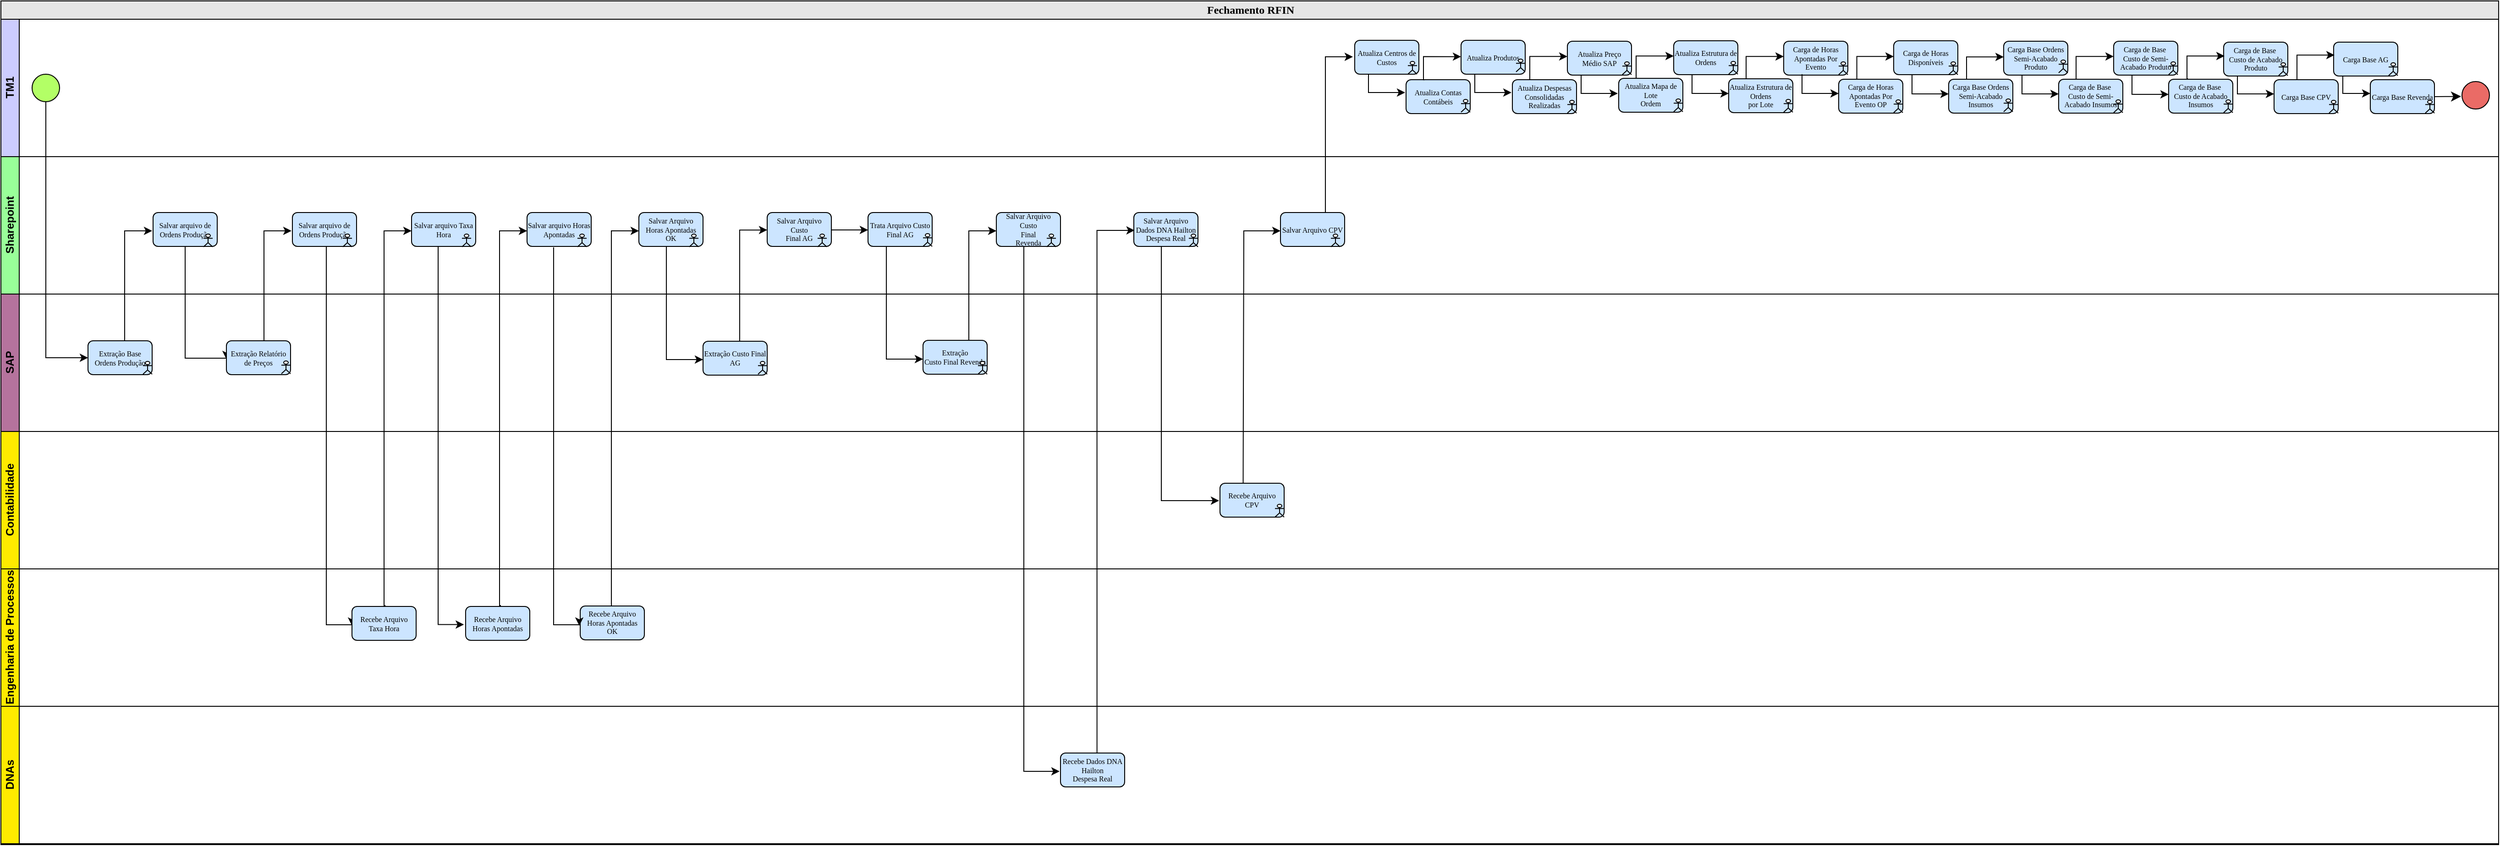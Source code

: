 <mxfile version="27.0.6">
  <diagram name="Página-1" id="B26ktfFtU5WP5JtoC-X8">
    <mxGraphModel dx="2852" dy="1990" grid="1" gridSize="10" guides="1" tooltips="1" connect="1" arrows="1" fold="1" page="0" pageScale="1" pageWidth="827" pageHeight="1169" math="0" shadow="0">
      <root>
        <mxCell id="0" />
        <mxCell id="1" parent="0" />
        <object label="&lt;font style=&quot;font-size: 12px&quot;&gt;Fechamento RFIN&lt;br&gt;&lt;/font&gt;" id="hWpidcnC6tugBeaJJdCY-1">
          <mxCell style="swimlane;html=1;childLayout=stackLayout;horizontal=1;startSize=20;horizontalStack=0;rounded=0;shadow=0;labelBackgroundColor=none;strokeWidth=1;fontFamily=Verdana;fontSize=8;align=center;fillColor=#E6E6E6;gradientColor=none;" vertex="1" parent="1">
            <mxGeometry x="185" y="-41" width="2725" height="921" as="geometry">
              <mxRectangle x="180" y="74" width="230" height="20" as="alternateBounds" />
            </mxGeometry>
          </mxCell>
        </object>
        <mxCell id="hWpidcnC6tugBeaJJdCY-2" value="TM1" style="swimlane;html=1;startSize=20;horizontal=0;fillColor=#CCCCFF;" vertex="1" parent="hWpidcnC6tugBeaJJdCY-1">
          <mxGeometry y="20" width="2725" height="150" as="geometry">
            <mxRectangle y="170" width="760" height="20" as="alternateBounds" />
          </mxGeometry>
        </mxCell>
        <mxCell id="hWpidcnC6tugBeaJJdCY-3" value="" style="ellipse;whiteSpace=wrap;html=1;rounded=0;shadow=0;labelBackgroundColor=none;strokeWidth=1;fontFamily=Verdana;fontSize=8;align=center;fillColor=#B3FF66;" vertex="1" parent="hWpidcnC6tugBeaJJdCY-2">
          <mxGeometry x="34" y="60" width="30" height="30" as="geometry" />
        </mxCell>
        <mxCell id="hWpidcnC6tugBeaJJdCY-4" value="" style="ellipse;whiteSpace=wrap;html=1;rounded=0;shadow=0;labelBackgroundColor=none;strokeWidth=1;fontFamily=Verdana;fontSize=8;align=center;fillColor=#EA6B66;" vertex="1" parent="hWpidcnC6tugBeaJJdCY-2">
          <mxGeometry x="2685" y="68" width="30" height="30" as="geometry" />
        </mxCell>
        <mxCell id="hWpidcnC6tugBeaJJdCY-41" value="" style="endArrow=classic;html=1;rounded=0;fontSize=12;startSize=8;endSize=8;curved=1;entryX=-0.032;entryY=0.542;entryDx=0;entryDy=0;entryPerimeter=0;exitX=1;exitY=0.5;exitDx=0;exitDy=0;" edge="1" parent="hWpidcnC6tugBeaJJdCY-2" target="hWpidcnC6tugBeaJJdCY-4" source="hWpidcnC6tugBeaJJdCY-233">
          <mxGeometry width="50" height="50" relative="1" as="geometry">
            <mxPoint x="3885" y="78.5" as="sourcePoint" />
            <mxPoint x="3703" y="78.4" as="targetPoint" />
          </mxGeometry>
        </mxCell>
        <mxCell id="hWpidcnC6tugBeaJJdCY-176" value="Atualiza Centros de Custos" style="rounded=1;whiteSpace=wrap;html=1;shadow=0;labelBackgroundColor=none;strokeWidth=1;fontFamily=Verdana;fontSize=8;align=center;fillColor=#CCE5FF;" vertex="1" parent="hWpidcnC6tugBeaJJdCY-2">
          <mxGeometry x="1477" y="23" width="70" height="37" as="geometry" />
        </mxCell>
        <mxCell id="hWpidcnC6tugBeaJJdCY-177" value="" style="shape=umlActor;verticalLabelPosition=bottom;verticalAlign=top;html=1;outlineConnect=0;" vertex="1" parent="hWpidcnC6tugBeaJJdCY-2">
          <mxGeometry x="1535" y="46" width="10" height="14" as="geometry" />
        </mxCell>
        <mxCell id="hWpidcnC6tugBeaJJdCY-178" style="edgeStyle=orthogonalEdgeStyle;rounded=0;orthogonalLoop=1;jettySize=auto;html=1;exitX=1;exitY=0.5;exitDx=0;exitDy=0;fontSize=10;" edge="1" parent="hWpidcnC6tugBeaJJdCY-2">
          <mxGeometry relative="1" as="geometry">
            <mxPoint x="1435" y="211.94" as="sourcePoint" />
            <mxPoint x="1475" y="41" as="targetPoint" />
            <Array as="points">
              <mxPoint x="1445" y="212" />
              <mxPoint x="1445" y="41" />
              <mxPoint x="1475" y="41" />
            </Array>
          </mxGeometry>
        </mxCell>
        <mxCell id="hWpidcnC6tugBeaJJdCY-180" value="Atualiza Contas Contábeis" style="rounded=1;whiteSpace=wrap;html=1;shadow=0;labelBackgroundColor=none;strokeWidth=1;fontFamily=Verdana;fontSize=8;align=center;fillColor=#CCE5FF;" vertex="1" parent="hWpidcnC6tugBeaJJdCY-2">
          <mxGeometry x="1533" y="66" width="70" height="37" as="geometry" />
        </mxCell>
        <mxCell id="hWpidcnC6tugBeaJJdCY-181" value="" style="shape=umlActor;verticalLabelPosition=bottom;verticalAlign=top;html=1;outlineConnect=0;" vertex="1" parent="hWpidcnC6tugBeaJJdCY-2">
          <mxGeometry x="1593" y="87.5" width="10" height="14" as="geometry" />
        </mxCell>
        <mxCell id="hWpidcnC6tugBeaJJdCY-182" style="edgeStyle=orthogonalEdgeStyle;rounded=0;orthogonalLoop=1;jettySize=auto;html=1;fontSize=10;exitX=0.25;exitY=1;exitDx=0;exitDy=0;" edge="1" parent="hWpidcnC6tugBeaJJdCY-2" source="hWpidcnC6tugBeaJJdCY-176">
          <mxGeometry relative="1" as="geometry">
            <mxPoint x="1492" y="80" as="sourcePoint" />
            <mxPoint x="1532" y="80" as="targetPoint" />
            <Array as="points">
              <mxPoint x="1492" y="60" />
              <mxPoint x="1492" y="80" />
            </Array>
          </mxGeometry>
        </mxCell>
        <mxCell id="hWpidcnC6tugBeaJJdCY-183" value="Atualiza Produtos" style="rounded=1;whiteSpace=wrap;html=1;shadow=0;labelBackgroundColor=none;strokeWidth=1;fontFamily=Verdana;fontSize=8;align=center;fillColor=#CCE5FF;" vertex="1" parent="hWpidcnC6tugBeaJJdCY-2">
          <mxGeometry x="1593" y="23" width="70" height="37" as="geometry" />
        </mxCell>
        <mxCell id="hWpidcnC6tugBeaJJdCY-184" value="" style="shape=umlActor;verticalLabelPosition=bottom;verticalAlign=top;html=1;outlineConnect=0;fixDash=0;" vertex="1" parent="hWpidcnC6tugBeaJJdCY-2">
          <mxGeometry x="1653" y="43.5" width="10" height="14" as="geometry" />
        </mxCell>
        <mxCell id="hWpidcnC6tugBeaJJdCY-186" value="Atualiza Despesas Consolidadas Realizadas" style="rounded=1;whiteSpace=wrap;html=1;shadow=0;labelBackgroundColor=none;strokeWidth=1;fontFamily=Verdana;fontSize=8;align=center;fillColor=#CCE5FF;" vertex="1" parent="hWpidcnC6tugBeaJJdCY-2">
          <mxGeometry x="1649" y="66" width="70" height="37" as="geometry" />
        </mxCell>
        <mxCell id="hWpidcnC6tugBeaJJdCY-187" value="" style="shape=umlActor;verticalLabelPosition=bottom;verticalAlign=top;html=1;outlineConnect=0;" vertex="1" parent="hWpidcnC6tugBeaJJdCY-2">
          <mxGeometry x="1709" y="88.5" width="10" height="14" as="geometry" />
        </mxCell>
        <mxCell id="hWpidcnC6tugBeaJJdCY-189" value="Atualiza Preço Médio SAP" style="rounded=1;whiteSpace=wrap;html=1;shadow=0;labelBackgroundColor=none;strokeWidth=1;fontFamily=Verdana;fontSize=8;align=center;fillColor=#CCE5FF;" vertex="1" parent="hWpidcnC6tugBeaJJdCY-2">
          <mxGeometry x="1709" y="24" width="70" height="37" as="geometry" />
        </mxCell>
        <mxCell id="hWpidcnC6tugBeaJJdCY-190" value="" style="shape=umlActor;verticalLabelPosition=bottom;verticalAlign=top;html=1;outlineConnect=0;" vertex="1" parent="hWpidcnC6tugBeaJJdCY-2">
          <mxGeometry x="1769" y="46.5" width="10" height="14" as="geometry" />
        </mxCell>
        <mxCell id="hWpidcnC6tugBeaJJdCY-192" value="Atualiza Mapa de Lote &lt;br&gt;Ordem" style="rounded=1;whiteSpace=wrap;html=1;shadow=0;labelBackgroundColor=none;strokeWidth=1;fontFamily=Verdana;fontSize=8;align=center;fillColor=#CCE5FF;" vertex="1" parent="hWpidcnC6tugBeaJJdCY-2">
          <mxGeometry x="1765" y="64.5" width="70" height="37" as="geometry" />
        </mxCell>
        <mxCell id="hWpidcnC6tugBeaJJdCY-193" value="" style="shape=umlActor;verticalLabelPosition=bottom;verticalAlign=top;html=1;outlineConnect=0;" vertex="1" parent="hWpidcnC6tugBeaJJdCY-2">
          <mxGeometry x="1825" y="87" width="10" height="14" as="geometry" />
        </mxCell>
        <mxCell id="hWpidcnC6tugBeaJJdCY-195" value="Atualiza Estrutura de Ordens" style="rounded=1;whiteSpace=wrap;html=1;shadow=0;labelBackgroundColor=none;strokeWidth=1;fontFamily=Verdana;fontSize=8;align=center;fillColor=#CCE5FF;" vertex="1" parent="hWpidcnC6tugBeaJJdCY-2">
          <mxGeometry x="1825" y="23.5" width="70" height="37" as="geometry" />
        </mxCell>
        <mxCell id="hWpidcnC6tugBeaJJdCY-196" value="" style="shape=umlActor;verticalLabelPosition=bottom;verticalAlign=top;html=1;outlineConnect=0;" vertex="1" parent="hWpidcnC6tugBeaJJdCY-2">
          <mxGeometry x="1885" y="46" width="10" height="14" as="geometry" />
        </mxCell>
        <mxCell id="hWpidcnC6tugBeaJJdCY-198" value="Atualiza Estrutura de Ordens &lt;br&gt;por Lote" style="rounded=1;whiteSpace=wrap;html=1;shadow=0;labelBackgroundColor=none;strokeWidth=1;fontFamily=Verdana;fontSize=8;align=center;fillColor=#CCE5FF;" vertex="1" parent="hWpidcnC6tugBeaJJdCY-2">
          <mxGeometry x="1885" y="65" width="70" height="37" as="geometry" />
        </mxCell>
        <mxCell id="hWpidcnC6tugBeaJJdCY-199" value="" style="shape=umlActor;verticalLabelPosition=bottom;verticalAlign=top;html=1;outlineConnect=0;" vertex="1" parent="hWpidcnC6tugBeaJJdCY-2">
          <mxGeometry x="1945" y="87.5" width="10" height="14" as="geometry" />
        </mxCell>
        <mxCell id="hWpidcnC6tugBeaJJdCY-201" value="Carga de Horas Apontadas Por Evento" style="rounded=1;whiteSpace=wrap;html=1;shadow=0;labelBackgroundColor=none;strokeWidth=1;fontFamily=Verdana;fontSize=8;align=center;fillColor=#CCE5FF;" vertex="1" parent="hWpidcnC6tugBeaJJdCY-2">
          <mxGeometry x="1945" y="24" width="70" height="37" as="geometry" />
        </mxCell>
        <mxCell id="hWpidcnC6tugBeaJJdCY-202" value="" style="shape=umlActor;verticalLabelPosition=bottom;verticalAlign=top;html=1;outlineConnect=0;" vertex="1" parent="hWpidcnC6tugBeaJJdCY-2">
          <mxGeometry x="2005" y="46.5" width="10" height="14" as="geometry" />
        </mxCell>
        <mxCell id="hWpidcnC6tugBeaJJdCY-204" value="Carga de Horas Apontadas Por Evento OP" style="rounded=1;whiteSpace=wrap;html=1;shadow=0;labelBackgroundColor=none;strokeWidth=1;fontFamily=Verdana;fontSize=8;align=center;fillColor=#CCE5FF;" vertex="1" parent="hWpidcnC6tugBeaJJdCY-2">
          <mxGeometry x="2005" y="65.5" width="70" height="37" as="geometry" />
        </mxCell>
        <mxCell id="hWpidcnC6tugBeaJJdCY-205" value="" style="shape=umlActor;verticalLabelPosition=bottom;verticalAlign=top;html=1;outlineConnect=0;" vertex="1" parent="hWpidcnC6tugBeaJJdCY-2">
          <mxGeometry x="2065" y="88" width="10" height="14" as="geometry" />
        </mxCell>
        <mxCell id="hWpidcnC6tugBeaJJdCY-214" value="Carga de Horas Disponíveis" style="rounded=1;whiteSpace=wrap;html=1;shadow=0;labelBackgroundColor=none;strokeWidth=1;fontFamily=Verdana;fontSize=8;align=center;fillColor=#CCE5FF;" vertex="1" parent="hWpidcnC6tugBeaJJdCY-2">
          <mxGeometry x="2065" y="23.5" width="70" height="37" as="geometry" />
        </mxCell>
        <mxCell id="hWpidcnC6tugBeaJJdCY-215" value="" style="shape=umlActor;verticalLabelPosition=bottom;verticalAlign=top;html=1;outlineConnect=0;" vertex="1" parent="hWpidcnC6tugBeaJJdCY-2">
          <mxGeometry x="2125" y="46.5" width="10" height="14" as="geometry" />
        </mxCell>
        <mxCell id="hWpidcnC6tugBeaJJdCY-216" value="Carga Base Ordens Semi-Acabado Insumos" style="rounded=1;whiteSpace=wrap;html=1;shadow=0;labelBackgroundColor=none;strokeWidth=1;fontFamily=Verdana;fontSize=8;align=center;fillColor=#CCE5FF;" vertex="1" parent="hWpidcnC6tugBeaJJdCY-2">
          <mxGeometry x="2125" y="65.5" width="70" height="37" as="geometry" />
        </mxCell>
        <mxCell id="hWpidcnC6tugBeaJJdCY-217" value="" style="shape=umlActor;verticalLabelPosition=bottom;verticalAlign=top;html=1;outlineConnect=0;" vertex="1" parent="hWpidcnC6tugBeaJJdCY-2">
          <mxGeometry x="2185" y="87" width="10" height="14" as="geometry" />
        </mxCell>
        <mxCell id="hWpidcnC6tugBeaJJdCY-219" value="Carga Base Ordens Semi-Acabado Produto" style="rounded=1;whiteSpace=wrap;html=1;shadow=0;labelBackgroundColor=none;strokeWidth=1;fontFamily=Verdana;fontSize=8;align=center;fillColor=#CCE5FF;" vertex="1" parent="hWpidcnC6tugBeaJJdCY-2">
          <mxGeometry x="2185" y="24" width="70" height="37" as="geometry" />
        </mxCell>
        <mxCell id="hWpidcnC6tugBeaJJdCY-220" value="" style="shape=umlActor;verticalLabelPosition=bottom;verticalAlign=top;html=1;outlineConnect=0;fixDash=0;" vertex="1" parent="hWpidcnC6tugBeaJJdCY-2">
          <mxGeometry x="2245" y="44.5" width="10" height="14" as="geometry" />
        </mxCell>
        <mxCell id="hWpidcnC6tugBeaJJdCY-221" value="Carga de Base&amp;nbsp; Custo de Semi-Acabado Insumos" style="rounded=1;whiteSpace=wrap;html=1;shadow=0;labelBackgroundColor=none;strokeWidth=1;fontFamily=Verdana;fontSize=8;align=center;fillColor=#CCE5FF;" vertex="1" parent="hWpidcnC6tugBeaJJdCY-2">
          <mxGeometry x="2245" y="65.5" width="70" height="37" as="geometry" />
        </mxCell>
        <mxCell id="hWpidcnC6tugBeaJJdCY-222" value="" style="shape=umlActor;verticalLabelPosition=bottom;verticalAlign=top;html=1;outlineConnect=0;" vertex="1" parent="hWpidcnC6tugBeaJJdCY-2">
          <mxGeometry x="2305" y="88" width="10" height="14" as="geometry" />
        </mxCell>
        <mxCell id="hWpidcnC6tugBeaJJdCY-223" value="Carga de Base&amp;nbsp; Custo de Semi-Acabado Produto" style="rounded=1;whiteSpace=wrap;html=1;shadow=0;labelBackgroundColor=none;strokeWidth=1;fontFamily=Verdana;fontSize=8;align=center;fillColor=#CCE5FF;" vertex="1" parent="hWpidcnC6tugBeaJJdCY-2">
          <mxGeometry x="2305" y="24" width="70" height="37" as="geometry" />
        </mxCell>
        <mxCell id="hWpidcnC6tugBeaJJdCY-224" value="" style="shape=umlActor;verticalLabelPosition=bottom;verticalAlign=top;html=1;outlineConnect=0;" vertex="1" parent="hWpidcnC6tugBeaJJdCY-2">
          <mxGeometry x="2365" y="46.5" width="10" height="14" as="geometry" />
        </mxCell>
        <mxCell id="hWpidcnC6tugBeaJJdCY-225" value="Carga de Base&amp;nbsp; Custo de Acabado Insumos" style="rounded=1;whiteSpace=wrap;html=1;shadow=0;labelBackgroundColor=none;strokeWidth=1;fontFamily=Verdana;fontSize=8;align=center;fillColor=#CCE5FF;" vertex="1" parent="hWpidcnC6tugBeaJJdCY-2">
          <mxGeometry x="2365" y="65.5" width="70" height="37" as="geometry" />
        </mxCell>
        <mxCell id="hWpidcnC6tugBeaJJdCY-226" value="" style="shape=umlActor;verticalLabelPosition=bottom;verticalAlign=top;html=1;outlineConnect=0;" vertex="1" parent="hWpidcnC6tugBeaJJdCY-2">
          <mxGeometry x="2425" y="88" width="10" height="14" as="geometry" />
        </mxCell>
        <mxCell id="hWpidcnC6tugBeaJJdCY-227" value="Carga de Base&amp;nbsp; Custo de Acabado Produto" style="rounded=1;whiteSpace=wrap;html=1;shadow=0;labelBackgroundColor=none;strokeWidth=1;fontFamily=Verdana;fontSize=8;align=center;fillColor=#CCE5FF;" vertex="1" parent="hWpidcnC6tugBeaJJdCY-2">
          <mxGeometry x="2425" y="25" width="70" height="37" as="geometry" />
        </mxCell>
        <mxCell id="hWpidcnC6tugBeaJJdCY-228" value="" style="shape=umlActor;verticalLabelPosition=bottom;verticalAlign=top;html=1;outlineConnect=0;" vertex="1" parent="hWpidcnC6tugBeaJJdCY-2">
          <mxGeometry x="2485" y="47.5" width="10" height="14" as="geometry" />
        </mxCell>
        <mxCell id="hWpidcnC6tugBeaJJdCY-231" value="Carga Base AG" style="rounded=1;whiteSpace=wrap;html=1;shadow=0;labelBackgroundColor=none;strokeWidth=1;fontFamily=Verdana;fontSize=8;align=center;fillColor=#CCE5FF;" vertex="1" parent="hWpidcnC6tugBeaJJdCY-2">
          <mxGeometry x="2545" y="25" width="70" height="37" as="geometry" />
        </mxCell>
        <mxCell id="hWpidcnC6tugBeaJJdCY-232" value="" style="shape=umlActor;verticalLabelPosition=bottom;verticalAlign=top;html=1;outlineConnect=0;" vertex="1" parent="hWpidcnC6tugBeaJJdCY-2">
          <mxGeometry x="2605" y="47.5" width="10" height="14" as="geometry" />
        </mxCell>
        <mxCell id="hWpidcnC6tugBeaJJdCY-233" value="Carga Base Revenda" style="rounded=1;whiteSpace=wrap;html=1;shadow=0;labelBackgroundColor=none;strokeWidth=1;fontFamily=Verdana;fontSize=8;align=center;fillColor=#CCE5FF;" vertex="1" parent="hWpidcnC6tugBeaJJdCY-2">
          <mxGeometry x="2585" y="66" width="70" height="37" as="geometry" />
        </mxCell>
        <mxCell id="hWpidcnC6tugBeaJJdCY-234" value="" style="shape=umlActor;verticalLabelPosition=bottom;verticalAlign=top;html=1;outlineConnect=0;" vertex="1" parent="hWpidcnC6tugBeaJJdCY-2">
          <mxGeometry x="2645" y="88.5" width="10" height="14" as="geometry" />
        </mxCell>
        <mxCell id="hWpidcnC6tugBeaJJdCY-206" style="edgeStyle=orthogonalEdgeStyle;rounded=0;orthogonalLoop=1;jettySize=auto;html=1;fontSize=10;exitX=0.288;exitY=0.003;exitDx=0;exitDy=0;exitPerimeter=0;" edge="1" parent="hWpidcnC6tugBeaJJdCY-2" source="hWpidcnC6tugBeaJJdCY-180">
          <mxGeometry relative="1" as="geometry">
            <mxPoint x="1552.4" y="67.188" as="sourcePoint" />
            <mxPoint x="1593" y="40.82" as="targetPoint" />
            <Array as="points">
              <mxPoint x="1552" y="66" />
              <mxPoint x="1552" y="41" />
            </Array>
          </mxGeometry>
        </mxCell>
        <mxCell id="hWpidcnC6tugBeaJJdCY-262" style="edgeStyle=orthogonalEdgeStyle;rounded=0;orthogonalLoop=1;jettySize=auto;html=1;fontSize=10;exitX=0.25;exitY=1;exitDx=0;exitDy=0;" edge="1" parent="hWpidcnC6tugBeaJJdCY-2">
          <mxGeometry relative="1" as="geometry">
            <mxPoint x="1611" y="60" as="sourcePoint" />
            <mxPoint x="1648" y="80" as="targetPoint" />
            <Array as="points">
              <mxPoint x="1608" y="60" />
              <mxPoint x="1608" y="80" />
            </Array>
          </mxGeometry>
        </mxCell>
        <mxCell id="hWpidcnC6tugBeaJJdCY-263" style="edgeStyle=orthogonalEdgeStyle;rounded=0;orthogonalLoop=1;jettySize=auto;html=1;fontSize=10;exitX=0.25;exitY=0;exitDx=0;exitDy=0;" edge="1" parent="hWpidcnC6tugBeaJJdCY-2" source="hWpidcnC6tugBeaJJdCY-186">
          <mxGeometry relative="1" as="geometry">
            <mxPoint x="1668.4" y="66.998" as="sourcePoint" />
            <mxPoint x="1709" y="40.63" as="targetPoint" />
            <Array as="points">
              <mxPoint x="1668" y="66" />
              <mxPoint x="1668" y="41" />
            </Array>
          </mxGeometry>
        </mxCell>
        <mxCell id="hWpidcnC6tugBeaJJdCY-264" style="edgeStyle=orthogonalEdgeStyle;rounded=0;orthogonalLoop=1;jettySize=auto;html=1;fontSize=10;exitX=0.25;exitY=1;exitDx=0;exitDy=0;" edge="1" parent="hWpidcnC6tugBeaJJdCY-2">
          <mxGeometry relative="1" as="geometry">
            <mxPoint x="1727" y="61" as="sourcePoint" />
            <mxPoint x="1764" y="81" as="targetPoint" />
            <Array as="points">
              <mxPoint x="1724" y="61" />
              <mxPoint x="1724" y="81" />
            </Array>
          </mxGeometry>
        </mxCell>
        <mxCell id="hWpidcnC6tugBeaJJdCY-265" style="edgeStyle=orthogonalEdgeStyle;rounded=0;orthogonalLoop=1;jettySize=auto;html=1;fontSize=10;" edge="1" parent="hWpidcnC6tugBeaJJdCY-2" source="hWpidcnC6tugBeaJJdCY-192">
          <mxGeometry relative="1" as="geometry">
            <mxPoint x="1784" y="61" as="sourcePoint" />
            <mxPoint x="1825" y="40.13" as="targetPoint" />
            <Array as="points">
              <mxPoint x="1784" y="40" />
            </Array>
          </mxGeometry>
        </mxCell>
        <mxCell id="hWpidcnC6tugBeaJJdCY-266" style="edgeStyle=orthogonalEdgeStyle;rounded=0;orthogonalLoop=1;jettySize=auto;html=1;fontSize=10;" edge="1" parent="hWpidcnC6tugBeaJJdCY-2" source="hWpidcnC6tugBeaJJdCY-195">
          <mxGeometry relative="1" as="geometry">
            <mxPoint x="1848" y="61" as="sourcePoint" />
            <mxPoint x="1885" y="81" as="targetPoint" />
            <Array as="points">
              <mxPoint x="1845" y="81" />
            </Array>
          </mxGeometry>
        </mxCell>
        <mxCell id="hWpidcnC6tugBeaJJdCY-267" style="edgeStyle=orthogonalEdgeStyle;rounded=0;orthogonalLoop=1;jettySize=auto;html=1;fontSize=10;" edge="1" parent="hWpidcnC6tugBeaJJdCY-2" source="hWpidcnC6tugBeaJJdCY-198">
          <mxGeometry relative="1" as="geometry">
            <mxPoint x="1904.4" y="66.998" as="sourcePoint" />
            <mxPoint x="1945" y="40.63" as="targetPoint" />
            <Array as="points">
              <mxPoint x="1904" y="41" />
            </Array>
          </mxGeometry>
        </mxCell>
        <mxCell id="hWpidcnC6tugBeaJJdCY-268" style="edgeStyle=orthogonalEdgeStyle;rounded=0;orthogonalLoop=1;jettySize=auto;html=1;fontSize=10;" edge="1" parent="hWpidcnC6tugBeaJJdCY-2">
          <mxGeometry relative="1" as="geometry">
            <mxPoint x="1965" y="60" as="sourcePoint" />
            <mxPoint x="2005" y="81" as="targetPoint" />
            <Array as="points">
              <mxPoint x="1965" y="81" />
            </Array>
          </mxGeometry>
        </mxCell>
        <mxCell id="hWpidcnC6tugBeaJJdCY-269" style="edgeStyle=orthogonalEdgeStyle;rounded=0;orthogonalLoop=1;jettySize=auto;html=1;fontSize=10;exitX=0.283;exitY=-0.006;exitDx=0;exitDy=0;exitPerimeter=0;" edge="1" parent="hWpidcnC6tugBeaJJdCY-2" source="hWpidcnC6tugBeaJJdCY-204">
          <mxGeometry relative="1" as="geometry">
            <mxPoint x="2024.4" y="66.998" as="sourcePoint" />
            <mxPoint x="2065" y="40.63" as="targetPoint" />
            <Array as="points">
              <mxPoint x="2025" y="41" />
            </Array>
          </mxGeometry>
        </mxCell>
        <mxCell id="hWpidcnC6tugBeaJJdCY-270" style="edgeStyle=orthogonalEdgeStyle;rounded=0;orthogonalLoop=1;jettySize=auto;html=1;fontSize=10;" edge="1" parent="hWpidcnC6tugBeaJJdCY-2">
          <mxGeometry relative="1" as="geometry">
            <mxPoint x="2085" y="60.5" as="sourcePoint" />
            <mxPoint x="2125" y="81.5" as="targetPoint" />
            <Array as="points">
              <mxPoint x="2085" y="81.5" />
            </Array>
          </mxGeometry>
        </mxCell>
        <mxCell id="hWpidcnC6tugBeaJJdCY-271" style="edgeStyle=orthogonalEdgeStyle;rounded=0;orthogonalLoop=1;jettySize=auto;html=1;fontSize=10;exitX=0.279;exitY=0.002;exitDx=0;exitDy=0;exitPerimeter=0;" edge="1" parent="hWpidcnC6tugBeaJJdCY-2" source="hWpidcnC6tugBeaJJdCY-216">
          <mxGeometry relative="1" as="geometry">
            <mxPoint x="2144.4" y="67.498" as="sourcePoint" />
            <mxPoint x="2185" y="41.13" as="targetPoint" />
            <Array as="points">
              <mxPoint x="2144" y="41" />
            </Array>
          </mxGeometry>
        </mxCell>
        <mxCell id="hWpidcnC6tugBeaJJdCY-272" style="edgeStyle=orthogonalEdgeStyle;rounded=0;orthogonalLoop=1;jettySize=auto;html=1;fontSize=10;" edge="1" parent="hWpidcnC6tugBeaJJdCY-2">
          <mxGeometry relative="1" as="geometry">
            <mxPoint x="2205" y="60.5" as="sourcePoint" />
            <mxPoint x="2245" y="81.5" as="targetPoint" />
            <Array as="points">
              <mxPoint x="2205" y="81.5" />
            </Array>
          </mxGeometry>
        </mxCell>
        <mxCell id="hWpidcnC6tugBeaJJdCY-273" style="edgeStyle=orthogonalEdgeStyle;rounded=0;orthogonalLoop=1;jettySize=auto;html=1;fontSize=10;exitX=0.279;exitY=0.002;exitDx=0;exitDy=0;exitPerimeter=0;" edge="1" parent="hWpidcnC6tugBeaJJdCY-2">
          <mxGeometry relative="1" as="geometry">
            <mxPoint x="2265" y="65.45" as="sourcePoint" />
            <mxPoint x="2305" y="40.58" as="targetPoint" />
            <Array as="points">
              <mxPoint x="2264" y="40.45" />
            </Array>
          </mxGeometry>
        </mxCell>
        <mxCell id="hWpidcnC6tugBeaJJdCY-274" style="edgeStyle=orthogonalEdgeStyle;rounded=0;orthogonalLoop=1;jettySize=auto;html=1;fontSize=10;" edge="1" parent="hWpidcnC6tugBeaJJdCY-2">
          <mxGeometry relative="1" as="geometry">
            <mxPoint x="2325" y="61" as="sourcePoint" />
            <mxPoint x="2365" y="82" as="targetPoint" />
            <Array as="points">
              <mxPoint x="2325" y="82" />
            </Array>
          </mxGeometry>
        </mxCell>
        <mxCell id="hWpidcnC6tugBeaJJdCY-275" style="edgeStyle=orthogonalEdgeStyle;rounded=0;orthogonalLoop=1;jettySize=auto;html=1;fontSize=10;exitX=0.279;exitY=0.002;exitDx=0;exitDy=0;exitPerimeter=0;" edge="1" parent="hWpidcnC6tugBeaJJdCY-2">
          <mxGeometry relative="1" as="geometry">
            <mxPoint x="2386" y="65" as="sourcePoint" />
            <mxPoint x="2426" y="40.13" as="targetPoint" />
            <Array as="points">
              <mxPoint x="2385" y="40" />
            </Array>
          </mxGeometry>
        </mxCell>
        <mxCell id="hWpidcnC6tugBeaJJdCY-276" style="edgeStyle=orthogonalEdgeStyle;rounded=0;orthogonalLoop=1;jettySize=auto;html=1;fontSize=10;" edge="1" parent="hWpidcnC6tugBeaJJdCY-2" source="hWpidcnC6tugBeaJJdCY-227">
          <mxGeometry relative="1" as="geometry">
            <mxPoint x="2440" y="60.5" as="sourcePoint" />
            <mxPoint x="2480" y="81.5" as="targetPoint" />
            <Array as="points">
              <mxPoint x="2440" y="82" />
            </Array>
          </mxGeometry>
        </mxCell>
        <mxCell id="hWpidcnC6tugBeaJJdCY-277" style="edgeStyle=orthogonalEdgeStyle;rounded=0;orthogonalLoop=1;jettySize=auto;html=1;fontSize=10;exitX=0.357;exitY=0.071;exitDx=0;exitDy=0;exitPerimeter=0;" edge="1" parent="hWpidcnC6tugBeaJJdCY-2" source="hWpidcnC6tugBeaJJdCY-229">
          <mxGeometry relative="1" as="geometry">
            <mxPoint x="2506" y="63.95" as="sourcePoint" />
            <mxPoint x="2546" y="39.08" as="targetPoint" />
            <Array as="points">
              <mxPoint x="2505" y="39" />
            </Array>
          </mxGeometry>
        </mxCell>
        <mxCell id="hWpidcnC6tugBeaJJdCY-278" style="edgeStyle=orthogonalEdgeStyle;rounded=0;orthogonalLoop=1;jettySize=auto;html=1;fontSize=10;" edge="1" parent="hWpidcnC6tugBeaJJdCY-2">
          <mxGeometry relative="1" as="geometry">
            <mxPoint x="2555" y="61.5" as="sourcePoint" />
            <mxPoint x="2585" y="81" as="targetPoint" />
            <Array as="points">
              <mxPoint x="2555" y="81" />
            </Array>
          </mxGeometry>
        </mxCell>
        <mxCell id="hWpidcnC6tugBeaJJdCY-229" value="Carga Base CPV" style="rounded=1;whiteSpace=wrap;html=1;shadow=0;labelBackgroundColor=none;strokeWidth=1;fontFamily=Verdana;fontSize=8;align=center;fillColor=#CCE5FF;" vertex="1" parent="hWpidcnC6tugBeaJJdCY-2">
          <mxGeometry x="2480" y="66" width="70" height="37" as="geometry" />
        </mxCell>
        <mxCell id="hWpidcnC6tugBeaJJdCY-230" value="" style="shape=umlActor;verticalLabelPosition=bottom;verticalAlign=top;html=1;outlineConnect=0;" vertex="1" parent="hWpidcnC6tugBeaJJdCY-2">
          <mxGeometry x="2540" y="88.5" width="10" height="14" as="geometry" />
        </mxCell>
        <mxCell id="hWpidcnC6tugBeaJJdCY-42" value="Sharepoi&lt;span style=&quot;background-color: transparent; color: light-dark(rgb(0, 0, 0), rgb(255, 255, 255));&quot;&gt;nt&lt;/span&gt;" style="swimlane;html=1;startSize=20;horizontal=0;fillColor=#99FF99;" vertex="1" parent="hWpidcnC6tugBeaJJdCY-1">
          <mxGeometry y="170" width="2725" height="150" as="geometry">
            <mxRectangle y="320" width="760" height="20" as="alternateBounds" />
          </mxGeometry>
        </mxCell>
        <mxCell id="hWpidcnC6tugBeaJJdCY-105" value="Salvar arquivo de Ordens Produção" style="rounded=1;whiteSpace=wrap;html=1;shadow=0;labelBackgroundColor=none;strokeWidth=1;fontFamily=Verdana;fontSize=8;align=center;fillColor=#CCE5FF;" vertex="1" parent="hWpidcnC6tugBeaJJdCY-42">
          <mxGeometry x="318" y="61" width="70" height="37" as="geometry" />
        </mxCell>
        <mxCell id="hWpidcnC6tugBeaJJdCY-106" value="" style="shape=umlActor;verticalLabelPosition=bottom;verticalAlign=top;html=1;outlineConnect=0;" vertex="1" parent="hWpidcnC6tugBeaJJdCY-42">
          <mxGeometry x="373" y="84.5" width="10" height="14" as="geometry" />
        </mxCell>
        <mxCell id="hWpidcnC6tugBeaJJdCY-111" value="Salvar arquivo Taxa Hora" style="rounded=1;whiteSpace=wrap;html=1;shadow=0;labelBackgroundColor=none;strokeWidth=1;fontFamily=Verdana;fontSize=8;align=center;fillColor=#CCE5FF;" vertex="1" parent="hWpidcnC6tugBeaJJdCY-42">
          <mxGeometry x="448" y="61" width="70" height="37" as="geometry" />
        </mxCell>
        <mxCell id="hWpidcnC6tugBeaJJdCY-112" value="" style="shape=umlActor;verticalLabelPosition=bottom;verticalAlign=top;html=1;outlineConnect=0;" vertex="1" parent="hWpidcnC6tugBeaJJdCY-42">
          <mxGeometry x="503" y="84.5" width="10" height="14" as="geometry" />
        </mxCell>
        <mxCell id="hWpidcnC6tugBeaJJdCY-114" style="edgeStyle=orthogonalEdgeStyle;rounded=0;orthogonalLoop=1;jettySize=auto;html=1;exitX=0.5;exitY=1;exitDx=0;exitDy=0;fontSize=10;entryX=-0.027;entryY=0.535;entryDx=0;entryDy=0;entryPerimeter=0;" edge="1" parent="hWpidcnC6tugBeaJJdCY-42" target="hWpidcnC6tugBeaJJdCY-115">
          <mxGeometry relative="1" as="geometry">
            <mxPoint x="477" y="98" as="sourcePoint" />
            <mxPoint x="507" y="510" as="targetPoint" />
            <Array as="points">
              <mxPoint x="477" y="510" />
            </Array>
          </mxGeometry>
        </mxCell>
        <mxCell id="hWpidcnC6tugBeaJJdCY-118" value="Salvar arquivo Horas Apontadas" style="rounded=1;whiteSpace=wrap;html=1;shadow=0;labelBackgroundColor=none;strokeWidth=1;fontFamily=Verdana;fontSize=8;align=center;fillColor=#CCE5FF;" vertex="1" parent="hWpidcnC6tugBeaJJdCY-42">
          <mxGeometry x="574" y="61" width="70" height="37" as="geometry" />
        </mxCell>
        <mxCell id="hWpidcnC6tugBeaJJdCY-119" value="" style="shape=umlActor;verticalLabelPosition=bottom;verticalAlign=top;html=1;outlineConnect=0;" vertex="1" parent="hWpidcnC6tugBeaJJdCY-42">
          <mxGeometry x="629" y="84.5" width="10" height="14" as="geometry" />
        </mxCell>
        <mxCell id="hWpidcnC6tugBeaJJdCY-131" value="Salvar Arquivo Horas Apontadas&lt;br&gt;OK" style="rounded=1;whiteSpace=wrap;html=1;shadow=0;labelBackgroundColor=none;strokeWidth=1;fontFamily=Verdana;fontSize=8;align=center;fillColor=#CCE5FF;" vertex="1" parent="hWpidcnC6tugBeaJJdCY-42">
          <mxGeometry x="696" y="61" width="70" height="37" as="geometry" />
        </mxCell>
        <mxCell id="hWpidcnC6tugBeaJJdCY-132" value="" style="shape=umlActor;verticalLabelPosition=bottom;verticalAlign=top;html=1;outlineConnect=0;" vertex="1" parent="hWpidcnC6tugBeaJJdCY-42">
          <mxGeometry x="751" y="84.5" width="10" height="14" as="geometry" />
        </mxCell>
        <mxCell id="hWpidcnC6tugBeaJJdCY-139" value="Salvar Arquivo Custo &lt;br&gt;Final AG" style="rounded=1;whiteSpace=wrap;html=1;shadow=0;labelBackgroundColor=none;strokeWidth=1;fontFamily=Verdana;fontSize=8;align=center;fillColor=#CCE5FF;" vertex="1" parent="hWpidcnC6tugBeaJJdCY-42">
          <mxGeometry x="836" y="61" width="70" height="37" as="geometry" />
        </mxCell>
        <mxCell id="hWpidcnC6tugBeaJJdCY-140" value="" style="shape=umlActor;verticalLabelPosition=bottom;verticalAlign=top;html=1;outlineConnect=0;" vertex="1" parent="hWpidcnC6tugBeaJJdCY-42">
          <mxGeometry x="891" y="84.5" width="10" height="14" as="geometry" />
        </mxCell>
        <mxCell id="hWpidcnC6tugBeaJJdCY-146" value="Trata Arquivo Custo &lt;br&gt;Final AG" style="rounded=1;whiteSpace=wrap;html=1;shadow=0;labelBackgroundColor=none;strokeWidth=1;fontFamily=Verdana;fontSize=8;align=center;fillColor=#CCE5FF;" vertex="1" parent="hWpidcnC6tugBeaJJdCY-42">
          <mxGeometry x="946" y="61" width="70" height="37" as="geometry" />
        </mxCell>
        <mxCell id="hWpidcnC6tugBeaJJdCY-147" value="" style="shape=umlActor;verticalLabelPosition=bottom;verticalAlign=top;html=1;outlineConnect=0;" vertex="1" parent="hWpidcnC6tugBeaJJdCY-42">
          <mxGeometry x="1006" y="84" width="10" height="14" as="geometry" />
        </mxCell>
        <mxCell id="hWpidcnC6tugBeaJJdCY-153" value="Salvar Arquivo Custo &lt;br&gt;Final &lt;br&gt;Revenda" style="rounded=1;whiteSpace=wrap;html=1;shadow=0;labelBackgroundColor=none;strokeWidth=1;fontFamily=Verdana;fontSize=8;align=center;fillColor=#CCE5FF;" vertex="1" parent="hWpidcnC6tugBeaJJdCY-42">
          <mxGeometry x="1086" y="61" width="70" height="37" as="geometry" />
        </mxCell>
        <mxCell id="hWpidcnC6tugBeaJJdCY-154" value="" style="shape=umlActor;verticalLabelPosition=bottom;verticalAlign=top;html=1;outlineConnect=0;" vertex="1" parent="hWpidcnC6tugBeaJJdCY-42">
          <mxGeometry x="1141" y="84.5" width="10" height="14" as="geometry" />
        </mxCell>
        <mxCell id="hWpidcnC6tugBeaJJdCY-161" value="Salvar Arquivo Dados DNA Hailton&lt;br&gt;Despesa Real" style="rounded=1;whiteSpace=wrap;html=1;shadow=0;labelBackgroundColor=none;strokeWidth=1;fontFamily=Verdana;fontSize=8;align=center;fillColor=#CCE5FF;" vertex="1" parent="hWpidcnC6tugBeaJJdCY-42">
          <mxGeometry x="1236" y="61" width="70" height="37" as="geometry" />
        </mxCell>
        <mxCell id="hWpidcnC6tugBeaJJdCY-162" value="" style="shape=umlActor;verticalLabelPosition=bottom;verticalAlign=top;html=1;outlineConnect=0;" vertex="1" parent="hWpidcnC6tugBeaJJdCY-42">
          <mxGeometry x="1296" y="84.5" width="10" height="14" as="geometry" />
        </mxCell>
        <mxCell id="hWpidcnC6tugBeaJJdCY-249" style="edgeStyle=orthogonalEdgeStyle;rounded=0;orthogonalLoop=1;jettySize=auto;html=1;exitX=1;exitY=0.5;exitDx=0;exitDy=0;fontSize=10;" edge="1" parent="hWpidcnC6tugBeaJJdCY-42">
          <mxGeometry relative="1" as="geometry">
            <mxPoint x="1046" y="202.94" as="sourcePoint" />
            <mxPoint x="1086" y="81" as="targetPoint" />
            <Array as="points">
              <mxPoint x="1046" y="201" />
              <mxPoint x="1056" y="201" />
              <mxPoint x="1056" y="81" />
            </Array>
          </mxGeometry>
        </mxCell>
        <mxCell id="hWpidcnC6tugBeaJJdCY-169" value="Salvar Arquivo CPV" style="rounded=1;whiteSpace=wrap;html=1;shadow=0;labelBackgroundColor=none;strokeWidth=1;fontFamily=Verdana;fontSize=8;align=center;fillColor=#CCE5FF;" vertex="1" parent="hWpidcnC6tugBeaJJdCY-42">
          <mxGeometry x="1396" y="61" width="70" height="37" as="geometry" />
        </mxCell>
        <mxCell id="hWpidcnC6tugBeaJJdCY-170" value="" style="shape=umlActor;verticalLabelPosition=bottom;verticalAlign=top;html=1;outlineConnect=0;" vertex="1" parent="hWpidcnC6tugBeaJJdCY-42">
          <mxGeometry x="1451" y="84.5" width="10" height="14" as="geometry" />
        </mxCell>
        <mxCell id="hWpidcnC6tugBeaJJdCY-251" style="edgeStyle=orthogonalEdgeStyle;rounded=0;orthogonalLoop=1;jettySize=auto;html=1;exitX=0.361;exitY=0.029;exitDx=0;exitDy=0;fontSize=10;exitPerimeter=0;" edge="1" parent="hWpidcnC6tugBeaJJdCY-42" source="hWpidcnC6tugBeaJJdCY-172">
          <mxGeometry relative="1" as="geometry">
            <mxPoint x="1386" y="202.94" as="sourcePoint" />
            <mxPoint x="1396" y="81" as="targetPoint" />
            <Array as="points">
              <mxPoint x="1355" y="341" />
              <mxPoint x="1356" y="341" />
              <mxPoint x="1356" y="81" />
            </Array>
          </mxGeometry>
        </mxCell>
        <mxCell id="hWpidcnC6tugBeaJJdCY-252" style="edgeStyle=orthogonalEdgeStyle;rounded=0;orthogonalLoop=1;jettySize=auto;html=1;exitX=0.5;exitY=1;exitDx=0;exitDy=0;fontSize=10;" edge="1" parent="hWpidcnC6tugBeaJJdCY-42">
          <mxGeometry relative="1" as="geometry">
            <mxPoint x="726" y="98.5" as="sourcePoint" />
            <mxPoint x="766" y="221.5" as="targetPoint" />
            <Array as="points">
              <mxPoint x="726" y="221.5" />
            </Array>
          </mxGeometry>
        </mxCell>
        <mxCell id="hWpidcnC6tugBeaJJdCY-253" style="edgeStyle=orthogonalEdgeStyle;rounded=0;orthogonalLoop=1;jettySize=auto;html=1;fontSize=10;exitX=0.5;exitY=0;exitDx=0;exitDy=0;" edge="1" parent="hWpidcnC6tugBeaJJdCY-42" source="hWpidcnC6tugBeaJJdCY-128">
          <mxGeometry relative="1" as="geometry">
            <mxPoint x="668" y="371" as="sourcePoint" />
            <mxPoint x="696" y="81" as="targetPoint" />
            <Array as="points">
              <mxPoint x="666" y="490" />
              <mxPoint x="666" y="81" />
            </Array>
          </mxGeometry>
        </mxCell>
        <mxCell id="hWpidcnC6tugBeaJJdCY-254" style="edgeStyle=orthogonalEdgeStyle;rounded=0;orthogonalLoop=1;jettySize=auto;html=1;fontSize=10;exitX=0.5;exitY=0;exitDx=0;exitDy=0;" edge="1" parent="hWpidcnC6tugBeaJJdCY-42">
          <mxGeometry relative="1" as="geometry">
            <mxPoint x="545" y="491" as="sourcePoint" />
            <mxPoint x="574" y="81" as="targetPoint" />
            <Array as="points">
              <mxPoint x="544" y="490" />
              <mxPoint x="544" y="81" />
            </Array>
          </mxGeometry>
        </mxCell>
        <mxCell id="hWpidcnC6tugBeaJJdCY-257" style="edgeStyle=orthogonalEdgeStyle;rounded=0;orthogonalLoop=1;jettySize=auto;html=1;fontSize=10;" edge="1" parent="hWpidcnC6tugBeaJJdCY-42">
          <mxGeometry relative="1" as="geometry">
            <mxPoint x="135" y="202.94" as="sourcePoint" />
            <mxPoint x="165" y="81" as="targetPoint" />
            <Array as="points">
              <mxPoint x="135" y="80.94" />
            </Array>
          </mxGeometry>
        </mxCell>
        <mxCell id="hWpidcnC6tugBeaJJdCY-175" style="edgeStyle=orthogonalEdgeStyle;rounded=0;orthogonalLoop=1;jettySize=auto;html=1;fontSize=10;entryX=0;entryY=0.5;entryDx=0;entryDy=0;exitX=0.5;exitY=1;exitDx=0;exitDy=0;" edge="1" parent="hWpidcnC6tugBeaJJdCY-1" source="hWpidcnC6tugBeaJJdCY-3" target="hWpidcnC6tugBeaJJdCY-43">
          <mxGeometry relative="1" as="geometry">
            <mxPoint x="55" y="131" as="sourcePoint" />
            <mxPoint x="118" y="223" as="targetPoint" />
            <Array as="points">
              <mxPoint x="49" y="390" />
            </Array>
          </mxGeometry>
        </mxCell>
        <mxCell id="hWpidcnC6tugBeaJJdCY-77" value="SAP" style="swimlane;html=1;startSize=20;horizontal=0;fillColor=#B5739D;" vertex="1" parent="hWpidcnC6tugBeaJJdCY-1">
          <mxGeometry y="320" width="2725" height="150" as="geometry">
            <mxRectangle y="320" width="760" height="20" as="alternateBounds" />
          </mxGeometry>
        </mxCell>
        <mxCell id="hWpidcnC6tugBeaJJdCY-43" value="Extração Base Ordens Produção" style="rounded=1;whiteSpace=wrap;html=1;shadow=0;labelBackgroundColor=none;strokeWidth=1;fontFamily=Verdana;fontSize=8;align=center;fillColor=#CCE5FF;" vertex="1" parent="hWpidcnC6tugBeaJJdCY-77">
          <mxGeometry x="95" y="51" width="70" height="37" as="geometry" />
        </mxCell>
        <mxCell id="hWpidcnC6tugBeaJJdCY-44" value="" style="shape=umlActor;verticalLabelPosition=bottom;verticalAlign=top;html=1;outlineConnect=0;" vertex="1" parent="hWpidcnC6tugBeaJJdCY-77">
          <mxGeometry x="155" y="73.5" width="10" height="14" as="geometry" />
        </mxCell>
        <mxCell id="hWpidcnC6tugBeaJJdCY-134" value="Extração Custo Final AG" style="rounded=1;whiteSpace=wrap;html=1;shadow=0;labelBackgroundColor=none;strokeWidth=1;fontFamily=Verdana;fontSize=8;align=center;fillColor=#CCE5FF;" vertex="1" parent="hWpidcnC6tugBeaJJdCY-77">
          <mxGeometry x="766" y="51.5" width="70" height="37" as="geometry" />
        </mxCell>
        <mxCell id="hWpidcnC6tugBeaJJdCY-135" value="" style="shape=umlActor;verticalLabelPosition=bottom;verticalAlign=top;html=1;outlineConnect=0;" vertex="1" parent="hWpidcnC6tugBeaJJdCY-77">
          <mxGeometry x="826" y="73.5" width="10" height="14" as="geometry" />
        </mxCell>
        <mxCell id="hWpidcnC6tugBeaJJdCY-151" value="Extração &lt;br&gt;Custo Final Revenda" style="rounded=1;whiteSpace=wrap;html=1;shadow=0;labelBackgroundColor=none;strokeWidth=1;fontFamily=Verdana;fontSize=8;align=center;fillColor=#CCE5FF;" vertex="1" parent="hWpidcnC6tugBeaJJdCY-77">
          <mxGeometry x="1006" y="50.5" width="70" height="37" as="geometry" />
        </mxCell>
        <mxCell id="hWpidcnC6tugBeaJJdCY-152" value="" style="shape=umlActor;verticalLabelPosition=bottom;verticalAlign=top;html=1;outlineConnect=0;" vertex="1" parent="hWpidcnC6tugBeaJJdCY-77">
          <mxGeometry x="1066" y="73.5" width="10" height="14" as="geometry" />
        </mxCell>
        <mxCell id="hWpidcnC6tugBeaJJdCY-157" style="edgeStyle=orthogonalEdgeStyle;rounded=0;orthogonalLoop=1;jettySize=auto;html=1;fontSize=10;" edge="1" parent="hWpidcnC6tugBeaJJdCY-77">
          <mxGeometry relative="1" as="geometry">
            <mxPoint x="1116" y="-52" as="sourcePoint" />
            <mxPoint x="1155" y="521" as="targetPoint" />
            <Array as="points">
              <mxPoint x="1116" y="521" />
              <mxPoint x="1145" y="521" />
            </Array>
          </mxGeometry>
        </mxCell>
        <mxCell id="hWpidcnC6tugBeaJJdCY-143" style="edgeStyle=orthogonalEdgeStyle;rounded=0;orthogonalLoop=1;jettySize=auto;html=1;fontSize=10;" edge="1" parent="hWpidcnC6tugBeaJJdCY-77" source="hWpidcnC6tugBeaJJdCY-134">
          <mxGeometry relative="1" as="geometry">
            <mxPoint x="798" y="51" as="sourcePoint" />
            <mxPoint x="836" y="-69.94" as="targetPoint" />
            <Array as="points">
              <mxPoint x="806" y="-70" />
            </Array>
          </mxGeometry>
        </mxCell>
        <mxCell id="hWpidcnC6tugBeaJJdCY-149" style="edgeStyle=orthogonalEdgeStyle;rounded=0;orthogonalLoop=1;jettySize=auto;html=1;exitX=0.5;exitY=1;exitDx=0;exitDy=0;fontSize=10;" edge="1" parent="hWpidcnC6tugBeaJJdCY-77">
          <mxGeometry relative="1" as="geometry">
            <mxPoint x="966" y="-52" as="sourcePoint" />
            <mxPoint x="1006" y="71" as="targetPoint" />
            <Array as="points">
              <mxPoint x="966" y="71" />
            </Array>
          </mxGeometry>
        </mxCell>
        <mxCell id="hWpidcnC6tugBeaJJdCY-259" style="edgeStyle=orthogonalEdgeStyle;rounded=0;orthogonalLoop=1;jettySize=auto;html=1;fontSize=10;entryX=-0.027;entryY=0.535;entryDx=0;entryDy=0;entryPerimeter=0;" edge="1" parent="hWpidcnC6tugBeaJJdCY-77" source="hWpidcnC6tugBeaJJdCY-105">
          <mxGeometry relative="1" as="geometry">
            <mxPoint x="355" y="-51" as="sourcePoint" />
            <mxPoint x="383" y="362" as="targetPoint" />
            <Array as="points">
              <mxPoint x="355" y="361" />
              <mxPoint x="383" y="361" />
            </Array>
          </mxGeometry>
        </mxCell>
        <mxCell id="hWpidcnC6tugBeaJJdCY-89" value="Contabilidade" style="swimlane;html=1;startSize=20;horizontal=0;fillColor=light-dark(#ffea00, #a66d91);" vertex="1" parent="1">
          <mxGeometry x="185" y="429" width="2725" height="150" as="geometry">
            <mxRectangle y="320" width="760" height="20" as="alternateBounds" />
          </mxGeometry>
        </mxCell>
        <mxCell id="hWpidcnC6tugBeaJJdCY-172" value="Recebe Arquivo CPV" style="rounded=1;whiteSpace=wrap;html=1;shadow=0;labelBackgroundColor=none;strokeWidth=1;fontFamily=Verdana;fontSize=8;align=center;fillColor=#CCE5FF;" vertex="1" parent="hWpidcnC6tugBeaJJdCY-89">
          <mxGeometry x="1330" y="56.5" width="70" height="37" as="geometry" />
        </mxCell>
        <mxCell id="hWpidcnC6tugBeaJJdCY-173" value="" style="shape=umlActor;verticalLabelPosition=bottom;verticalAlign=top;html=1;outlineConnect=0;" vertex="1" parent="hWpidcnC6tugBeaJJdCY-89">
          <mxGeometry x="1390" y="79.5" width="10" height="14" as="geometry" />
        </mxCell>
        <mxCell id="hWpidcnC6tugBeaJJdCY-168" style="edgeStyle=orthogonalEdgeStyle;rounded=0;orthogonalLoop=1;jettySize=auto;html=1;exitX=0.5;exitY=1;exitDx=0;exitDy=0;fontSize=10;entryX=0;entryY=0.5;entryDx=0;entryDy=0;" edge="1" parent="hWpidcnC6tugBeaJJdCY-89">
          <mxGeometry relative="1" as="geometry">
            <mxPoint x="1266" y="-201.5" as="sourcePoint" />
            <mxPoint x="1329" y="75.5" as="targetPoint" />
            <Array as="points">
              <mxPoint x="1266" y="75.5" />
            </Array>
          </mxGeometry>
        </mxCell>
        <mxCell id="hWpidcnC6tugBeaJJdCY-255" style="edgeStyle=orthogonalEdgeStyle;rounded=0;orthogonalLoop=1;jettySize=auto;html=1;fontSize=10;exitX=0.5;exitY=0;exitDx=0;exitDy=0;" edge="1" parent="hWpidcnC6tugBeaJJdCY-89">
          <mxGeometry relative="1" as="geometry">
            <mxPoint x="419" y="191" as="sourcePoint" />
            <mxPoint x="448" y="-219" as="targetPoint" />
            <Array as="points">
              <mxPoint x="418" y="190" />
              <mxPoint x="418" y="-219" />
            </Array>
          </mxGeometry>
        </mxCell>
        <mxCell id="hWpidcnC6tugBeaJJdCY-100" value="Engenharia de Processos" style="swimlane;html=1;startSize=20;horizontal=0;fillColor=light-dark(#ffea00, #a66d91);" vertex="1" parent="1">
          <mxGeometry x="185" y="579" width="2725" height="150" as="geometry">
            <mxRectangle x="185" y="579" width="760" height="20" as="alternateBounds" />
          </mxGeometry>
        </mxCell>
        <mxCell id="hWpidcnC6tugBeaJJdCY-109" value="Recebe Arquivo Taxa Hora" style="rounded=1;whiteSpace=wrap;html=1;shadow=0;labelBackgroundColor=none;strokeWidth=1;fontFamily=Verdana;fontSize=8;align=center;fillColor=#CCE5FF;" vertex="1" parent="hWpidcnC6tugBeaJJdCY-100">
          <mxGeometry x="383" y="41" width="70" height="37" as="geometry" />
        </mxCell>
        <mxCell id="hWpidcnC6tugBeaJJdCY-115" value="Recebe Arquivo Horas Apontadas" style="rounded=1;whiteSpace=wrap;html=1;shadow=0;labelBackgroundColor=none;strokeWidth=1;fontFamily=Verdana;fontSize=8;align=center;fillColor=#CCE5FF;" vertex="1" parent="hWpidcnC6tugBeaJJdCY-100">
          <mxGeometry x="507" y="41" width="70" height="37" as="geometry" />
        </mxCell>
        <mxCell id="hWpidcnC6tugBeaJJdCY-128" value="Recebe Arquivo Horas Apontadas&lt;br&gt;OK" style="rounded=1;whiteSpace=wrap;html=1;shadow=0;labelBackgroundColor=none;strokeWidth=1;fontFamily=Verdana;fontSize=8;align=center;fillColor=#CCE5FF;" vertex="1" parent="hWpidcnC6tugBeaJJdCY-100">
          <mxGeometry x="632" y="40.5" width="70" height="37" as="geometry" />
        </mxCell>
        <mxCell id="hWpidcnC6tugBeaJJdCY-260" style="edgeStyle=orthogonalEdgeStyle;rounded=0;orthogonalLoop=1;jettySize=auto;html=1;exitX=0.5;exitY=1;exitDx=0;exitDy=0;fontSize=10;entryX=-0.027;entryY=0.535;entryDx=0;entryDy=0;entryPerimeter=0;" edge="1" parent="hWpidcnC6tugBeaJJdCY-100">
          <mxGeometry relative="1" as="geometry">
            <mxPoint x="603" y="-351" as="sourcePoint" />
            <mxPoint x="631" y="62" as="targetPoint" />
            <Array as="points">
              <mxPoint x="603" y="61" />
            </Array>
          </mxGeometry>
        </mxCell>
        <mxCell id="hWpidcnC6tugBeaJJdCY-155" value="DNAs" style="swimlane;html=1;startSize=20;horizontal=0;fillColor=light-dark(#ffea00, #a66d91);" vertex="1" parent="1">
          <mxGeometry x="185" y="729" width="2725" height="150" as="geometry">
            <mxRectangle y="320" width="760" height="20" as="alternateBounds" />
          </mxGeometry>
        </mxCell>
        <mxCell id="hWpidcnC6tugBeaJJdCY-158" value="Recebe Dados DNA Hailton&lt;br&gt;Despesa Real" style="rounded=1;whiteSpace=wrap;html=1;shadow=0;labelBackgroundColor=none;strokeWidth=1;fontFamily=Verdana;fontSize=8;align=center;fillColor=#CCE5FF;" vertex="1" parent="hWpidcnC6tugBeaJJdCY-155">
          <mxGeometry x="1156" y="51" width="70" height="37" as="geometry" />
        </mxCell>
        <mxCell id="hWpidcnC6tugBeaJJdCY-163" style="edgeStyle=orthogonalEdgeStyle;rounded=0;orthogonalLoop=1;jettySize=auto;html=1;fontSize=10;entryX=0;entryY=0.5;entryDx=0;entryDy=0;exitX=0.569;exitY=-0.008;exitDx=0;exitDy=0;exitPerimeter=0;" edge="1" parent="hWpidcnC6tugBeaJJdCY-155" source="hWpidcnC6tugBeaJJdCY-158">
          <mxGeometry relative="1" as="geometry">
            <mxPoint x="1196" y="34" as="sourcePoint" />
            <mxPoint x="1236.88" y="-519.54" as="targetPoint" />
            <Array as="points">
              <mxPoint x="1196" y="-520" />
            </Array>
          </mxGeometry>
        </mxCell>
        <mxCell id="hWpidcnC6tugBeaJJdCY-244" style="edgeStyle=orthogonalEdgeStyle;rounded=0;orthogonalLoop=1;jettySize=auto;html=1;fontSize=10;" edge="1" parent="1">
          <mxGeometry relative="1" as="geometry">
            <mxPoint x="1091" y="209" as="sourcePoint" />
            <mxPoint x="1131" y="209" as="targetPoint" />
            <Array as="points">
              <mxPoint x="1091" y="209" />
            </Array>
          </mxGeometry>
        </mxCell>
        <mxCell id="hWpidcnC6tugBeaJJdCY-98" value="Salvar arquivo de Ordens Produção" style="rounded=1;whiteSpace=wrap;html=1;shadow=0;labelBackgroundColor=none;strokeWidth=1;fontFamily=Verdana;fontSize=8;align=center;fillColor=#CCE5FF;" vertex="1" parent="1">
          <mxGeometry x="351" y="190" width="70" height="37" as="geometry" />
        </mxCell>
        <mxCell id="hWpidcnC6tugBeaJJdCY-99" value="" style="shape=umlActor;verticalLabelPosition=bottom;verticalAlign=top;html=1;outlineConnect=0;" vertex="1" parent="1">
          <mxGeometry x="406" y="213.5" width="10" height="14" as="geometry" />
        </mxCell>
        <mxCell id="hWpidcnC6tugBeaJJdCY-256" style="edgeStyle=orthogonalEdgeStyle;rounded=0;orthogonalLoop=1;jettySize=auto;html=1;fontSize=10;" edge="1" parent="1">
          <mxGeometry relative="1" as="geometry">
            <mxPoint x="472" y="331.94" as="sourcePoint" />
            <mxPoint x="502" y="210" as="targetPoint" />
            <Array as="points">
              <mxPoint x="472" y="209.94" />
            </Array>
          </mxGeometry>
        </mxCell>
        <mxCell id="hWpidcnC6tugBeaJJdCY-101" style="edgeStyle=orthogonalEdgeStyle;rounded=0;orthogonalLoop=1;jettySize=auto;html=1;exitX=0.5;exitY=1;exitDx=0;exitDy=0;fontSize=10;" edge="1" parent="1" source="hWpidcnC6tugBeaJJdCY-98">
          <mxGeometry relative="1" as="geometry">
            <mxPoint x="431" y="330" as="sourcePoint" />
            <mxPoint x="431" y="350" as="targetPoint" />
            <Array as="points">
              <mxPoint x="386" y="349" />
            </Array>
          </mxGeometry>
        </mxCell>
        <mxCell id="hWpidcnC6tugBeaJJdCY-102" value="Extração Relatório de Preços" style="rounded=1;whiteSpace=wrap;html=1;shadow=0;labelBackgroundColor=none;strokeWidth=1;fontFamily=Verdana;fontSize=8;align=center;fillColor=#CCE5FF;" vertex="1" parent="1">
          <mxGeometry x="431" y="330" width="70" height="37" as="geometry" />
        </mxCell>
        <mxCell id="hWpidcnC6tugBeaJJdCY-103" value="" style="shape=umlActor;verticalLabelPosition=bottom;verticalAlign=top;html=1;outlineConnect=0;" vertex="1" parent="1">
          <mxGeometry x="491" y="352" width="10" height="14" as="geometry" />
        </mxCell>
      </root>
    </mxGraphModel>
  </diagram>
</mxfile>
